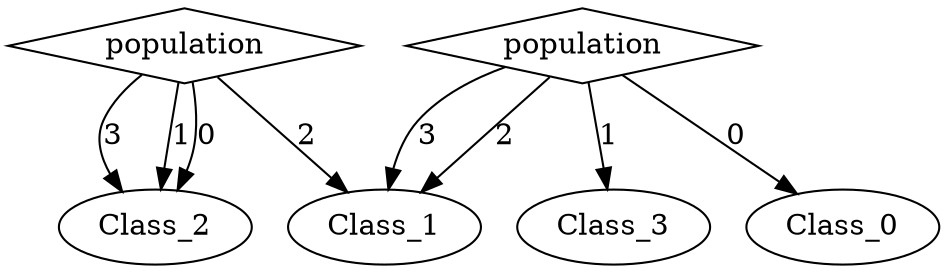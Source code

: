 digraph {
node [label=Class_2,style=""] Class_2
node [label=Class_1,style=""] Class_1
node [label=Class_2,style=""] Class_2
node [label=Class_2,style=""] Class_2
node [label=Class_1,style=""] Class_1
node [label=Class_1,style=""] Class_1
node [label=Class_3,style=""] Class_3
node [label=Class_0,style=""] Class_0
node [label=population,shape="diamond",style=""] 1
node [label=population,shape="diamond",style=""] 0

1 -> Class_2 [label="3"]
1 -> Class_1 [label="2"]
1 -> Class_2 [label="1"]
1 -> Class_2 [label="0"]
0 -> Class_1 [label="3"]
0 -> Class_1 [label="2"]
0 -> Class_3 [label="1"]
0 -> Class_0 [label="0"]
}